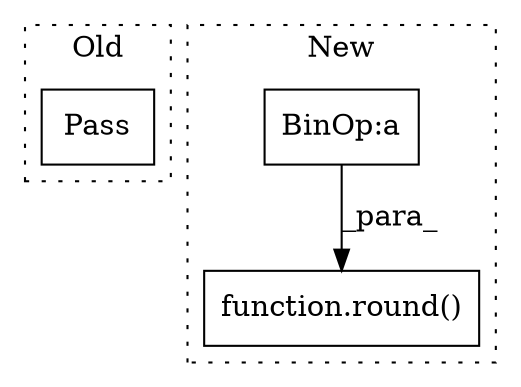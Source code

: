digraph G {
subgraph cluster0 {
1 [label="Pass" a="62" s="269" l="4" shape="box"];
label = "Old";
style="dotted";
}
subgraph cluster1 {
2 [label="function.round()" a="75" s="887,929" l="6,1" shape="box"];
3 [label="BinOp:a" a="82" s="904" l="3" shape="box"];
label = "New";
style="dotted";
}
3 -> 2 [label="_para_"];
}
